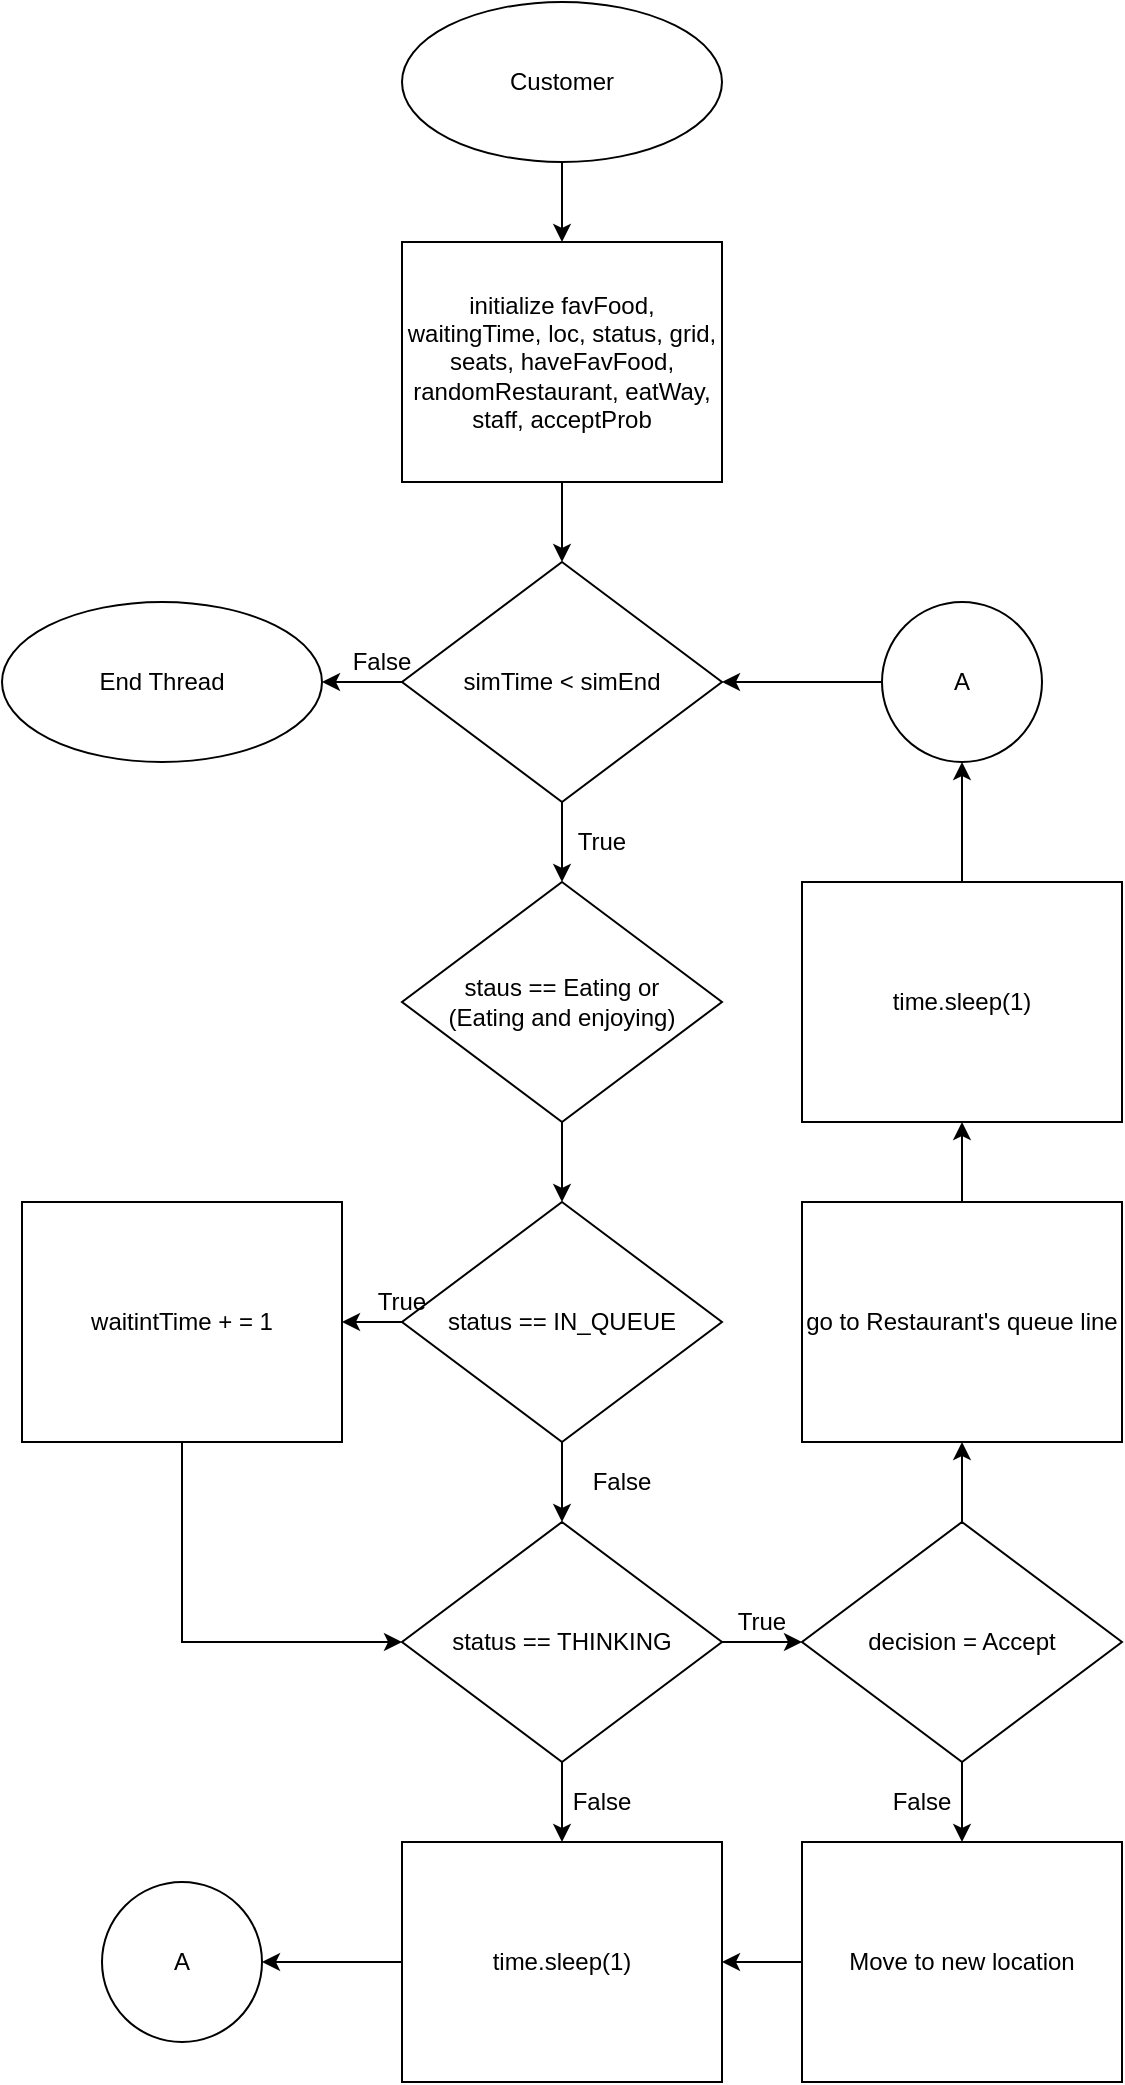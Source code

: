 <mxfile version="15.8.7" type="device"><diagram id="C5RBs43oDa-KdzZeNtuy" name="Page-1"><mxGraphModel dx="1422" dy="865" grid="1" gridSize="10" guides="1" tooltips="1" connect="1" arrows="1" fold="1" page="1" pageScale="1" pageWidth="827" pageHeight="1169" background="#ffffff" math="0" shadow="0"><root><mxCell id="WIyWlLk6GJQsqaUBKTNV-0"/><mxCell id="WIyWlLk6GJQsqaUBKTNV-1" parent="WIyWlLk6GJQsqaUBKTNV-0"/><mxCell id="SBZ6cv7W4_WkZbVEGKcN-3" value="" style="edgeStyle=orthogonalEdgeStyle;rounded=0;orthogonalLoop=1;jettySize=auto;html=1;" edge="1" parent="WIyWlLk6GJQsqaUBKTNV-1" source="SBZ6cv7W4_WkZbVEGKcN-0" target="SBZ6cv7W4_WkZbVEGKcN-1"><mxGeometry relative="1" as="geometry"/></mxCell><mxCell id="SBZ6cv7W4_WkZbVEGKcN-0" value="Customer" style="ellipse;whiteSpace=wrap;html=1;" vertex="1" parent="WIyWlLk6GJQsqaUBKTNV-1"><mxGeometry x="280" width="160" height="80" as="geometry"/></mxCell><mxCell id="SBZ6cv7W4_WkZbVEGKcN-4" value="" style="edgeStyle=orthogonalEdgeStyle;rounded=0;orthogonalLoop=1;jettySize=auto;html=1;" edge="1" parent="WIyWlLk6GJQsqaUBKTNV-1" source="SBZ6cv7W4_WkZbVEGKcN-1" target="SBZ6cv7W4_WkZbVEGKcN-2"><mxGeometry relative="1" as="geometry"/></mxCell><mxCell id="SBZ6cv7W4_WkZbVEGKcN-1" value="initialize favFood, waitingTime, loc, status, grid, seats, haveFavFood, randomRestaurant, eatWay, staff, acceptProb" style="rounded=0;whiteSpace=wrap;html=1;" vertex="1" parent="WIyWlLk6GJQsqaUBKTNV-1"><mxGeometry x="280" y="120" width="160" height="120" as="geometry"/></mxCell><mxCell id="SBZ6cv7W4_WkZbVEGKcN-7" value="" style="edgeStyle=orthogonalEdgeStyle;rounded=0;orthogonalLoop=1;jettySize=auto;html=1;" edge="1" parent="WIyWlLk6GJQsqaUBKTNV-1" source="SBZ6cv7W4_WkZbVEGKcN-2" target="SBZ6cv7W4_WkZbVEGKcN-6"><mxGeometry relative="1" as="geometry"/></mxCell><mxCell id="SBZ6cv7W4_WkZbVEGKcN-33" value="" style="edgeStyle=orthogonalEdgeStyle;rounded=0;orthogonalLoop=1;jettySize=auto;html=1;" edge="1" parent="WIyWlLk6GJQsqaUBKTNV-1" source="SBZ6cv7W4_WkZbVEGKcN-2" target="SBZ6cv7W4_WkZbVEGKcN-32"><mxGeometry relative="1" as="geometry"/></mxCell><mxCell id="SBZ6cv7W4_WkZbVEGKcN-2" value="simTime &amp;lt; simEnd" style="rhombus;whiteSpace=wrap;html=1;" vertex="1" parent="WIyWlLk6GJQsqaUBKTNV-1"><mxGeometry x="280" y="280" width="160" height="120" as="geometry"/></mxCell><mxCell id="SBZ6cv7W4_WkZbVEGKcN-9" value="" style="edgeStyle=orthogonalEdgeStyle;rounded=0;orthogonalLoop=1;jettySize=auto;html=1;" edge="1" parent="WIyWlLk6GJQsqaUBKTNV-1" source="SBZ6cv7W4_WkZbVEGKcN-6"><mxGeometry relative="1" as="geometry"><mxPoint x="360" y="600" as="targetPoint"/></mxGeometry></mxCell><mxCell id="SBZ6cv7W4_WkZbVEGKcN-6" value="staus == Eating or &lt;br&gt;(Eating and enjoying)" style="rhombus;whiteSpace=wrap;html=1;" vertex="1" parent="WIyWlLk6GJQsqaUBKTNV-1"><mxGeometry x="280" y="440" width="160" height="120" as="geometry"/></mxCell><mxCell id="SBZ6cv7W4_WkZbVEGKcN-19" value="" style="edgeStyle=orthogonalEdgeStyle;rounded=0;orthogonalLoop=1;jettySize=auto;html=1;" edge="1" parent="WIyWlLk6GJQsqaUBKTNV-1" source="SBZ6cv7W4_WkZbVEGKcN-13" target="SBZ6cv7W4_WkZbVEGKcN-15"><mxGeometry relative="1" as="geometry"/></mxCell><mxCell id="SBZ6cv7W4_WkZbVEGKcN-24" value="" style="edgeStyle=orthogonalEdgeStyle;rounded=0;orthogonalLoop=1;jettySize=auto;html=1;" edge="1" parent="WIyWlLk6GJQsqaUBKTNV-1" source="SBZ6cv7W4_WkZbVEGKcN-13" target="SBZ6cv7W4_WkZbVEGKcN-20"><mxGeometry relative="1" as="geometry"/></mxCell><mxCell id="SBZ6cv7W4_WkZbVEGKcN-13" value="status == IN_QUEUE" style="rhombus;whiteSpace=wrap;html=1;" vertex="1" parent="WIyWlLk6GJQsqaUBKTNV-1"><mxGeometry x="280" y="600" width="160" height="120" as="geometry"/></mxCell><mxCell id="SBZ6cv7W4_WkZbVEGKcN-40" style="edgeStyle=orthogonalEdgeStyle;rounded=0;orthogonalLoop=1;jettySize=auto;html=1;entryX=0;entryY=0.5;entryDx=0;entryDy=0;" edge="1" parent="WIyWlLk6GJQsqaUBKTNV-1" source="SBZ6cv7W4_WkZbVEGKcN-15" target="SBZ6cv7W4_WkZbVEGKcN-20"><mxGeometry relative="1" as="geometry"><Array as="points"><mxPoint x="170" y="820"/></Array></mxGeometry></mxCell><mxCell id="SBZ6cv7W4_WkZbVEGKcN-15" value="waitintTime + = 1" style="rounded=0;whiteSpace=wrap;html=1;" vertex="1" parent="WIyWlLk6GJQsqaUBKTNV-1"><mxGeometry x="90" y="600" width="160" height="120" as="geometry"/></mxCell><mxCell id="SBZ6cv7W4_WkZbVEGKcN-23" value="" style="edgeStyle=orthogonalEdgeStyle;rounded=0;orthogonalLoop=1;jettySize=auto;html=1;" edge="1" parent="WIyWlLk6GJQsqaUBKTNV-1" source="SBZ6cv7W4_WkZbVEGKcN-20" target="SBZ6cv7W4_WkZbVEGKcN-22"><mxGeometry relative="1" as="geometry"/></mxCell><mxCell id="SBZ6cv7W4_WkZbVEGKcN-39" value="" style="edgeStyle=orthogonalEdgeStyle;rounded=0;orthogonalLoop=1;jettySize=auto;html=1;" edge="1" parent="WIyWlLk6GJQsqaUBKTNV-1" source="SBZ6cv7W4_WkZbVEGKcN-20"><mxGeometry relative="1" as="geometry"><mxPoint x="360" y="920" as="targetPoint"/></mxGeometry></mxCell><mxCell id="SBZ6cv7W4_WkZbVEGKcN-20" value="status == THINKING" style="rhombus;whiteSpace=wrap;html=1;" vertex="1" parent="WIyWlLk6GJQsqaUBKTNV-1"><mxGeometry x="280" y="760" width="160" height="120" as="geometry"/></mxCell><mxCell id="SBZ6cv7W4_WkZbVEGKcN-48" value="" style="edgeStyle=orthogonalEdgeStyle;rounded=0;orthogonalLoop=1;jettySize=auto;html=1;" edge="1" parent="WIyWlLk6GJQsqaUBKTNV-1" source="SBZ6cv7W4_WkZbVEGKcN-22" target="SBZ6cv7W4_WkZbVEGKcN-47"><mxGeometry relative="1" as="geometry"/></mxCell><mxCell id="SBZ6cv7W4_WkZbVEGKcN-53" value="" style="edgeStyle=orthogonalEdgeStyle;rounded=0;orthogonalLoop=1;jettySize=auto;html=1;" edge="1" parent="WIyWlLk6GJQsqaUBKTNV-1" source="SBZ6cv7W4_WkZbVEGKcN-22" target="SBZ6cv7W4_WkZbVEGKcN-51"><mxGeometry relative="1" as="geometry"/></mxCell><mxCell id="SBZ6cv7W4_WkZbVEGKcN-22" value="decision = Accept" style="rhombus;whiteSpace=wrap;html=1;" vertex="1" parent="WIyWlLk6GJQsqaUBKTNV-1"><mxGeometry x="480" y="760" width="160" height="120" as="geometry"/></mxCell><mxCell id="SBZ6cv7W4_WkZbVEGKcN-31" value="" style="edgeStyle=orthogonalEdgeStyle;rounded=0;orthogonalLoop=1;jettySize=auto;html=1;" edge="1" parent="WIyWlLk6GJQsqaUBKTNV-1" source="SBZ6cv7W4_WkZbVEGKcN-30" target="SBZ6cv7W4_WkZbVEGKcN-2"><mxGeometry relative="1" as="geometry"/></mxCell><mxCell id="SBZ6cv7W4_WkZbVEGKcN-30" value="A" style="ellipse;whiteSpace=wrap;html=1;aspect=fixed;" vertex="1" parent="WIyWlLk6GJQsqaUBKTNV-1"><mxGeometry x="520" y="300" width="80" height="80" as="geometry"/></mxCell><mxCell id="SBZ6cv7W4_WkZbVEGKcN-32" value="End Thread" style="ellipse;whiteSpace=wrap;html=1;" vertex="1" parent="WIyWlLk6GJQsqaUBKTNV-1"><mxGeometry x="80" y="300" width="160" height="80" as="geometry"/></mxCell><mxCell id="SBZ6cv7W4_WkZbVEGKcN-34" value="False" style="text;html=1;strokeColor=none;fillColor=none;align=center;verticalAlign=middle;whiteSpace=wrap;rounded=0;" vertex="1" parent="WIyWlLk6GJQsqaUBKTNV-1"><mxGeometry x="250" y="310" width="40" height="40" as="geometry"/></mxCell><mxCell id="SBZ6cv7W4_WkZbVEGKcN-35" value="True" style="text;html=1;strokeColor=none;fillColor=none;align=center;verticalAlign=middle;whiteSpace=wrap;rounded=0;" vertex="1" parent="WIyWlLk6GJQsqaUBKTNV-1"><mxGeometry x="360" y="400" width="40" height="40" as="geometry"/></mxCell><mxCell id="SBZ6cv7W4_WkZbVEGKcN-36" value="False" style="text;html=1;strokeColor=none;fillColor=none;align=center;verticalAlign=middle;whiteSpace=wrap;rounded=0;" vertex="1" parent="WIyWlLk6GJQsqaUBKTNV-1"><mxGeometry x="360" y="880" width="40" height="40" as="geometry"/></mxCell><mxCell id="SBZ6cv7W4_WkZbVEGKcN-37" value="True" style="text;html=1;strokeColor=none;fillColor=none;align=center;verticalAlign=middle;whiteSpace=wrap;rounded=0;" vertex="1" parent="WIyWlLk6GJQsqaUBKTNV-1"><mxGeometry x="260" y="630" width="40" height="40" as="geometry"/></mxCell><mxCell id="SBZ6cv7W4_WkZbVEGKcN-41" value="True" style="text;html=1;strokeColor=none;fillColor=none;align=center;verticalAlign=middle;whiteSpace=wrap;rounded=0;" vertex="1" parent="WIyWlLk6GJQsqaUBKTNV-1"><mxGeometry x="440" y="790" width="40" height="40" as="geometry"/></mxCell><mxCell id="SBZ6cv7W4_WkZbVEGKcN-43" value="A" style="ellipse;whiteSpace=wrap;html=1;aspect=fixed;" vertex="1" parent="WIyWlLk6GJQsqaUBKTNV-1"><mxGeometry x="130" y="940" width="80" height="80" as="geometry"/></mxCell><mxCell id="SBZ6cv7W4_WkZbVEGKcN-45" style="edgeStyle=orthogonalEdgeStyle;rounded=0;orthogonalLoop=1;jettySize=auto;html=1;entryX=1;entryY=0.5;entryDx=0;entryDy=0;" edge="1" parent="WIyWlLk6GJQsqaUBKTNV-1" source="SBZ6cv7W4_WkZbVEGKcN-44" target="SBZ6cv7W4_WkZbVEGKcN-43"><mxGeometry relative="1" as="geometry"/></mxCell><mxCell id="SBZ6cv7W4_WkZbVEGKcN-44" value="time.sleep(1)" style="rounded=0;whiteSpace=wrap;html=1;" vertex="1" parent="WIyWlLk6GJQsqaUBKTNV-1"><mxGeometry x="280" y="920" width="160" height="120" as="geometry"/></mxCell><mxCell id="SBZ6cv7W4_WkZbVEGKcN-49" value="" style="edgeStyle=orthogonalEdgeStyle;rounded=0;orthogonalLoop=1;jettySize=auto;html=1;" edge="1" parent="WIyWlLk6GJQsqaUBKTNV-1" source="SBZ6cv7W4_WkZbVEGKcN-47" target="SBZ6cv7W4_WkZbVEGKcN-44"><mxGeometry relative="1" as="geometry"/></mxCell><mxCell id="SBZ6cv7W4_WkZbVEGKcN-47" value="Move to new location" style="rounded=0;whiteSpace=wrap;html=1;" vertex="1" parent="WIyWlLk6GJQsqaUBKTNV-1"><mxGeometry x="480" y="920" width="160" height="120" as="geometry"/></mxCell><mxCell id="SBZ6cv7W4_WkZbVEGKcN-50" value="False" style="text;html=1;strokeColor=none;fillColor=none;align=center;verticalAlign=middle;whiteSpace=wrap;rounded=0;" vertex="1" parent="WIyWlLk6GJQsqaUBKTNV-1"><mxGeometry x="520" y="880" width="40" height="40" as="geometry"/></mxCell><mxCell id="SBZ6cv7W4_WkZbVEGKcN-57" value="" style="edgeStyle=orthogonalEdgeStyle;rounded=0;orthogonalLoop=1;jettySize=auto;html=1;" edge="1" parent="WIyWlLk6GJQsqaUBKTNV-1" source="SBZ6cv7W4_WkZbVEGKcN-51" target="SBZ6cv7W4_WkZbVEGKcN-56"><mxGeometry relative="1" as="geometry"/></mxCell><mxCell id="SBZ6cv7W4_WkZbVEGKcN-51" value="go to Restaurant's queue line" style="rounded=0;whiteSpace=wrap;html=1;" vertex="1" parent="WIyWlLk6GJQsqaUBKTNV-1"><mxGeometry x="480" y="600" width="160" height="120" as="geometry"/></mxCell><mxCell id="SBZ6cv7W4_WkZbVEGKcN-52" value="False" style="text;html=1;strokeColor=none;fillColor=none;align=center;verticalAlign=middle;whiteSpace=wrap;rounded=0;" vertex="1" parent="WIyWlLk6GJQsqaUBKTNV-1"><mxGeometry x="370" y="720" width="40" height="40" as="geometry"/></mxCell><mxCell id="SBZ6cv7W4_WkZbVEGKcN-59" value="" style="edgeStyle=orthogonalEdgeStyle;rounded=0;orthogonalLoop=1;jettySize=auto;html=1;" edge="1" parent="WIyWlLk6GJQsqaUBKTNV-1" source="SBZ6cv7W4_WkZbVEGKcN-56" target="SBZ6cv7W4_WkZbVEGKcN-30"><mxGeometry relative="1" as="geometry"/></mxCell><mxCell id="SBZ6cv7W4_WkZbVEGKcN-56" value="time.sleep(1)" style="rounded=0;whiteSpace=wrap;html=1;" vertex="1" parent="WIyWlLk6GJQsqaUBKTNV-1"><mxGeometry x="480" y="440" width="160" height="120" as="geometry"/></mxCell></root></mxGraphModel></diagram></mxfile>